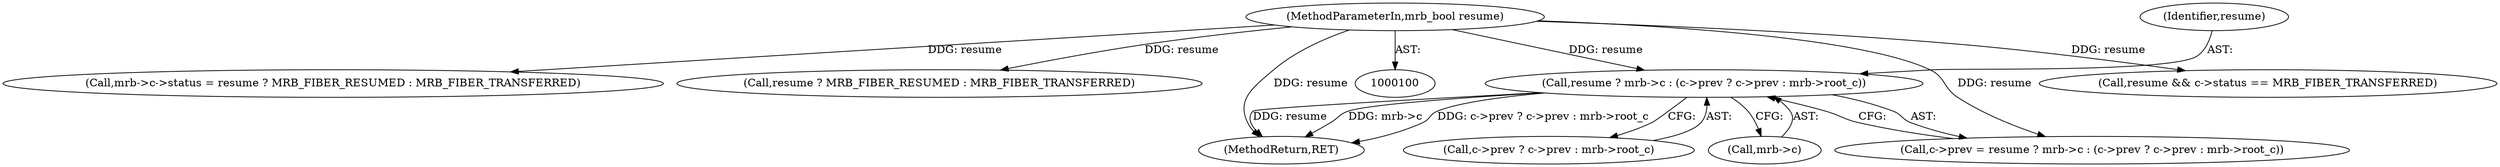digraph "0_mruby_778500563a9f7ceba996937dc886bd8cde29b42b@pointer" {
"1000179" [label="(Call,resume ? mrb->c : (c->prev ? c->prev : mrb->root_c))"];
"1000105" [label="(MethodParameterIn,mrb_bool resume)"];
"1000125" [label="(Call,resume && c->status == MRB_FIBER_TRANSFERRED)"];
"1000316" [label="(MethodReturn,RET)"];
"1000165" [label="(Call,mrb->c->status = resume ? MRB_FIBER_RESUMED : MRB_FIBER_TRANSFERRED)"];
"1000179" [label="(Call,resume ? mrb->c : (c->prev ? c->prev : mrb->root_c))"];
"1000171" [label="(Call,resume ? MRB_FIBER_RESUMED : MRB_FIBER_TRANSFERRED)"];
"1000180" [label="(Identifier,resume)"];
"1000184" [label="(Call,c->prev ? c->prev : mrb->root_c)"];
"1000105" [label="(MethodParameterIn,mrb_bool resume)"];
"1000175" [label="(Call,c->prev = resume ? mrb->c : (c->prev ? c->prev : mrb->root_c))"];
"1000181" [label="(Call,mrb->c)"];
"1000179" -> "1000175"  [label="AST: "];
"1000179" -> "1000181"  [label="CFG: "];
"1000179" -> "1000184"  [label="CFG: "];
"1000180" -> "1000179"  [label="AST: "];
"1000181" -> "1000179"  [label="AST: "];
"1000184" -> "1000179"  [label="AST: "];
"1000175" -> "1000179"  [label="CFG: "];
"1000179" -> "1000316"  [label="DDG: mrb->c"];
"1000179" -> "1000316"  [label="DDG: c->prev ? c->prev : mrb->root_c"];
"1000179" -> "1000316"  [label="DDG: resume"];
"1000105" -> "1000179"  [label="DDG: resume"];
"1000105" -> "1000100"  [label="AST: "];
"1000105" -> "1000316"  [label="DDG: resume"];
"1000105" -> "1000125"  [label="DDG: resume"];
"1000105" -> "1000165"  [label="DDG: resume"];
"1000105" -> "1000171"  [label="DDG: resume"];
"1000105" -> "1000175"  [label="DDG: resume"];
}
